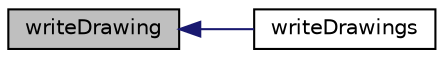 digraph "writeDrawing"
{
  edge [fontname="Helvetica",fontsize="10",labelfontname="Helvetica",labelfontsize="10"];
  node [fontname="Helvetica",fontsize="10",shape=record];
  rankdir="LR";
  Node13 [label="writeDrawing",height=0.2,width=0.4,color="black", fillcolor="grey75", style="filled", fontcolor="black"];
  Node13 -> Node14 [dir="back",color="midnightblue",fontsize="10",style="solid",fontname="Helvetica"];
  Node14 [label="writeDrawings",height=0.2,width=0.4,color="black", fillcolor="white", style="filled",URL="$class_p_h_p_excel___writer___excel2007___drawing.html#a7380256853345e10896c8ec8c17d9ef5"];
}
